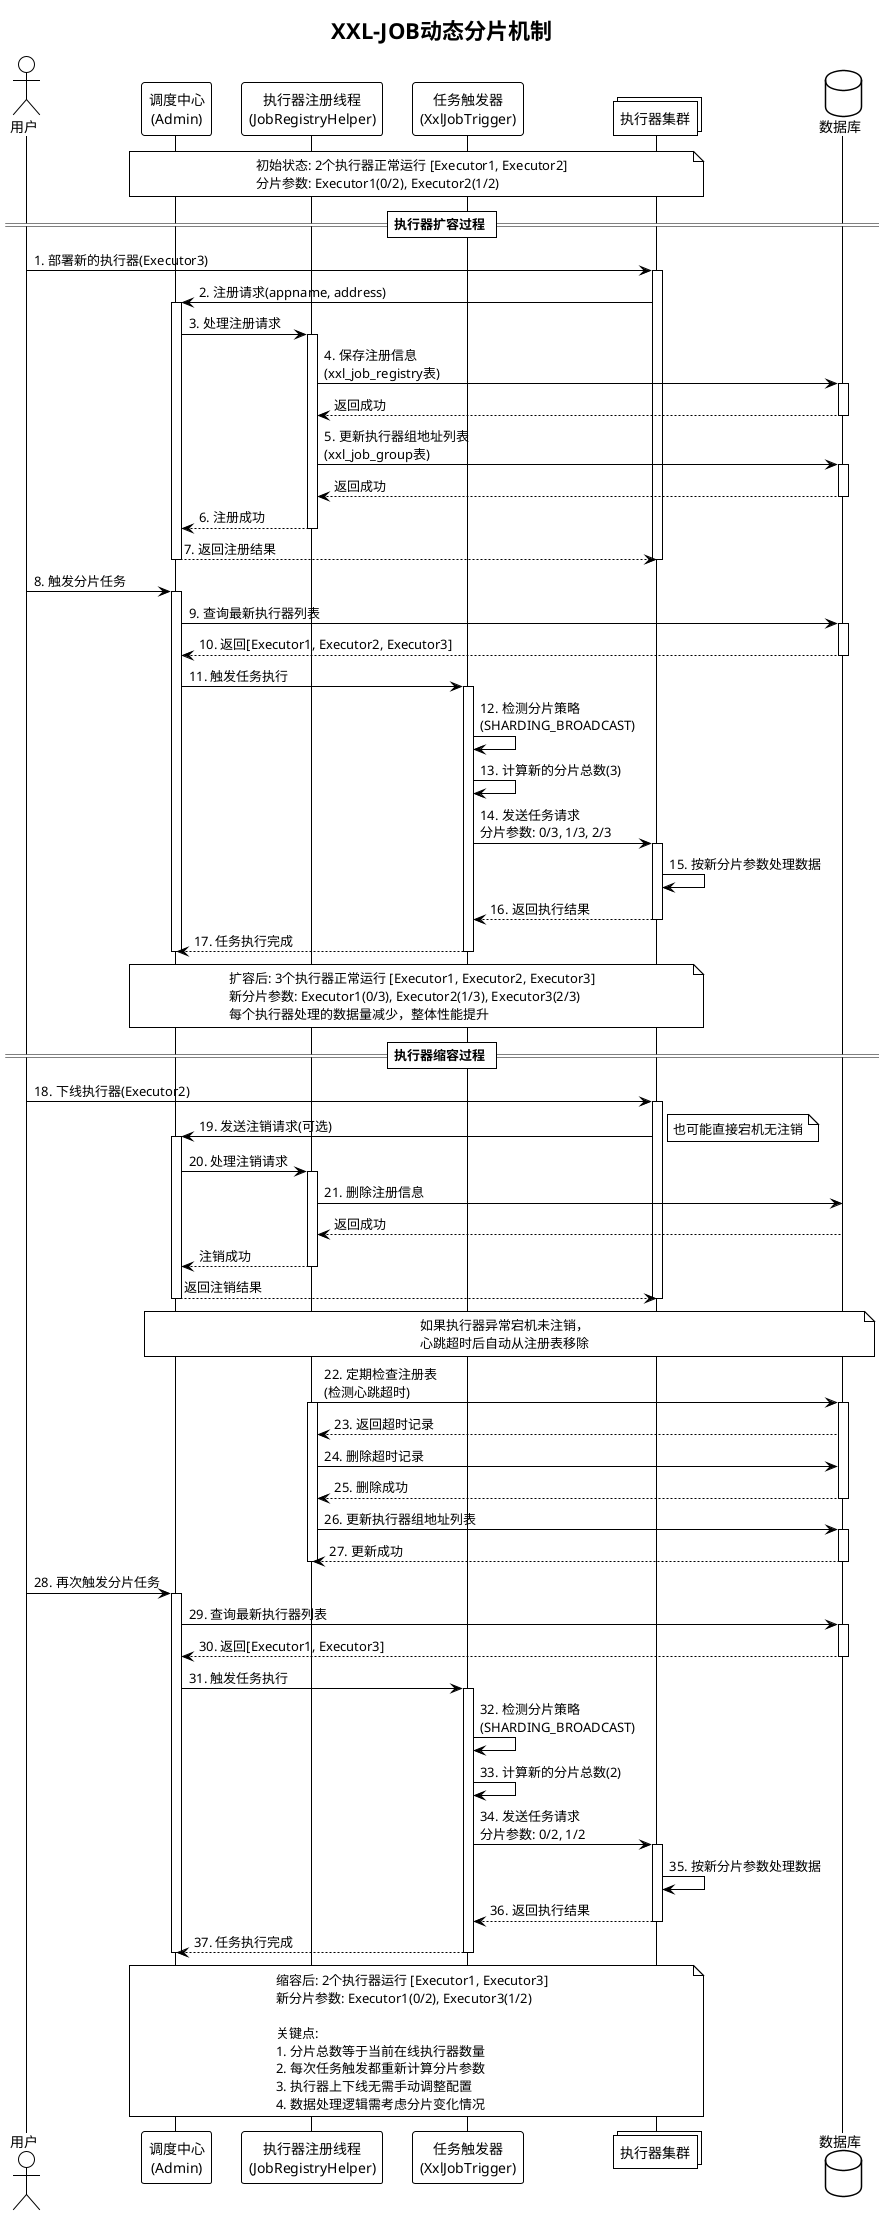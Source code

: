 @startuml XXL-JOB动态分片机制

!theme plain
skinparam handwritten false
skinparam backgroundColor transparent

title XXL-JOB动态分片机制

' 定义参与者
actor "用户" as User
participant "调度中心\n(Admin)" as Admin
participant "执行器注册线程\n(JobRegistryHelper)" as Registry
participant "任务触发器\n(XxlJobTrigger)" as Trigger
collections "执行器集群" as Executors
database "数据库" as DB

note over Admin, Executors
  初始状态: 2个执行器正常运行 [Executor1, Executor2]
  分片参数: Executor1(0/2), Executor2(1/2)
end note

' 定义执行器上线过程
== 执行器扩容过程 ==

User -> Executors: 1. 部署新的执行器(Executor3)
activate Executors

Executors -> Admin: 2. 注册请求(appname, address)
activate Admin

Admin -> Registry: 3. 处理注册请求
activate Registry

Registry -> DB: 4. 保存注册信息\n(xxl_job_registry表)
activate DB
DB --> Registry: 返回成功
deactivate DB

Registry -> DB: 5. 更新执行器组地址列表\n(xxl_job_group表)
activate DB
DB --> Registry: 返回成功
deactivate DB

Registry --> Admin: 6. 注册成功
deactivate Registry

Admin --> Executors: 7. 返回注册结果
deactivate Admin
deactivate Executors

' 执行器扩容后的任务调度
User -> Admin: 8. 触发分片任务
activate Admin

Admin -> DB: 9. 查询最新执行器列表
activate DB
DB --> Admin: 10. 返回[Executor1, Executor2, Executor3]
deactivate DB

Admin -> Trigger: 11. 触发任务执行
activate Trigger

Trigger -> Trigger: 12. 检测分片策略\n(SHARDING_BROADCAST)
Trigger -> Trigger: 13. 计算新的分片总数(3)

Trigger -> Executors: 14. 发送任务请求\n分片参数: 0/3, 1/3, 2/3
activate Executors
Executors -> Executors: 15. 按新分片参数处理数据
Executors --> Trigger: 16. 返回执行结果
deactivate Executors

Trigger --> Admin: 17. 任务执行完成
deactivate Trigger
deactivate Admin

note over Admin, Executors
  扩容后: 3个执行器正常运行 [Executor1, Executor2, Executor3]
  新分片参数: Executor1(0/3), Executor2(1/3), Executor3(2/3)
  每个执行器处理的数据量减少，整体性能提升
end note

' 定义执行器下线过程
== 执行器缩容过程 ==

User -> Executors: 18. 下线执行器(Executor2)
activate Executors

Executors -> Admin: 19. 发送注销请求(可选)
note right: 也可能直接宕机无注销
activate Admin
Admin -> Registry: 20. 处理注销请求
activate Registry
Registry -> DB: 21. 删除注册信息
DB --> Registry: 返回成功
Registry --> Admin: 注销成功
deactivate Registry
Admin --> Executors: 返回注销结果
deactivate Admin
deactivate Executors

' 心跳超时
note over Admin, DB
  如果执行器异常宕机未注销，
  心跳超时后自动从注册表移除
end note

Registry -> DB: 22. 定期检查注册表\n(检测心跳超时)
activate Registry
activate DB
DB --> Registry: 23. 返回超时记录
Registry -> DB: 24. 删除超时记录
DB --> Registry: 25. 删除成功
deactivate DB

Registry -> DB: 26. 更新执行器组地址列表
activate DB
DB --> Registry: 27. 更新成功
deactivate DB
deactivate Registry

' 执行器缩容后的任务调度
User -> Admin: 28. 再次触发分片任务
activate Admin

Admin -> DB: 29. 查询最新执行器列表
activate DB
DB --> Admin: 30. 返回[Executor1, Executor3]
deactivate DB

Admin -> Trigger: 31. 触发任务执行
activate Trigger

Trigger -> Trigger: 32. 检测分片策略\n(SHARDING_BROADCAST)
Trigger -> Trigger: 33. 计算新的分片总数(2)

Trigger -> Executors: 34. 发送任务请求\n分片参数: 0/2, 1/2
activate Executors
Executors -> Executors: 35. 按新分片参数处理数据
Executors --> Trigger: 36. 返回执行结果
deactivate Executors

Trigger --> Admin: 37. 任务执行完成
deactivate Trigger
deactivate Admin

note over Admin, Executors
  缩容后: 2个执行器运行 [Executor1, Executor3]
  新分片参数: Executor1(0/2), Executor3(1/2)
  
  关键点:
  1. 分片总数等于当前在线执行器数量
  2. 每次任务触发都重新计算分片参数
  3. 执行器上下线无需手动调整配置
  4. 数据处理逻辑需考虑分片变化情况
end note

@enduml 